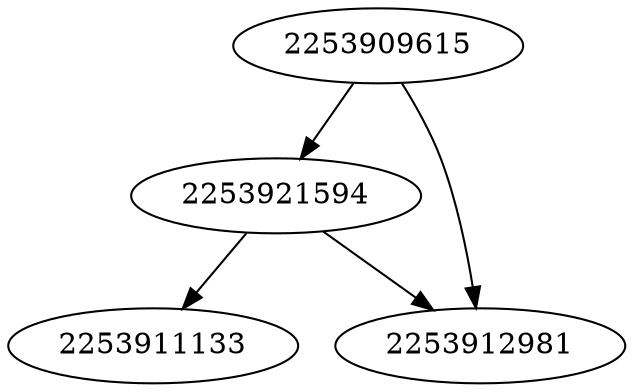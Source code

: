 strict digraph  {
2253921594;
2253911133;
2253912981;
2253909615;
2253921594 -> 2253911133;
2253921594 -> 2253912981;
2253909615 -> 2253912981;
2253909615 -> 2253921594;
}
